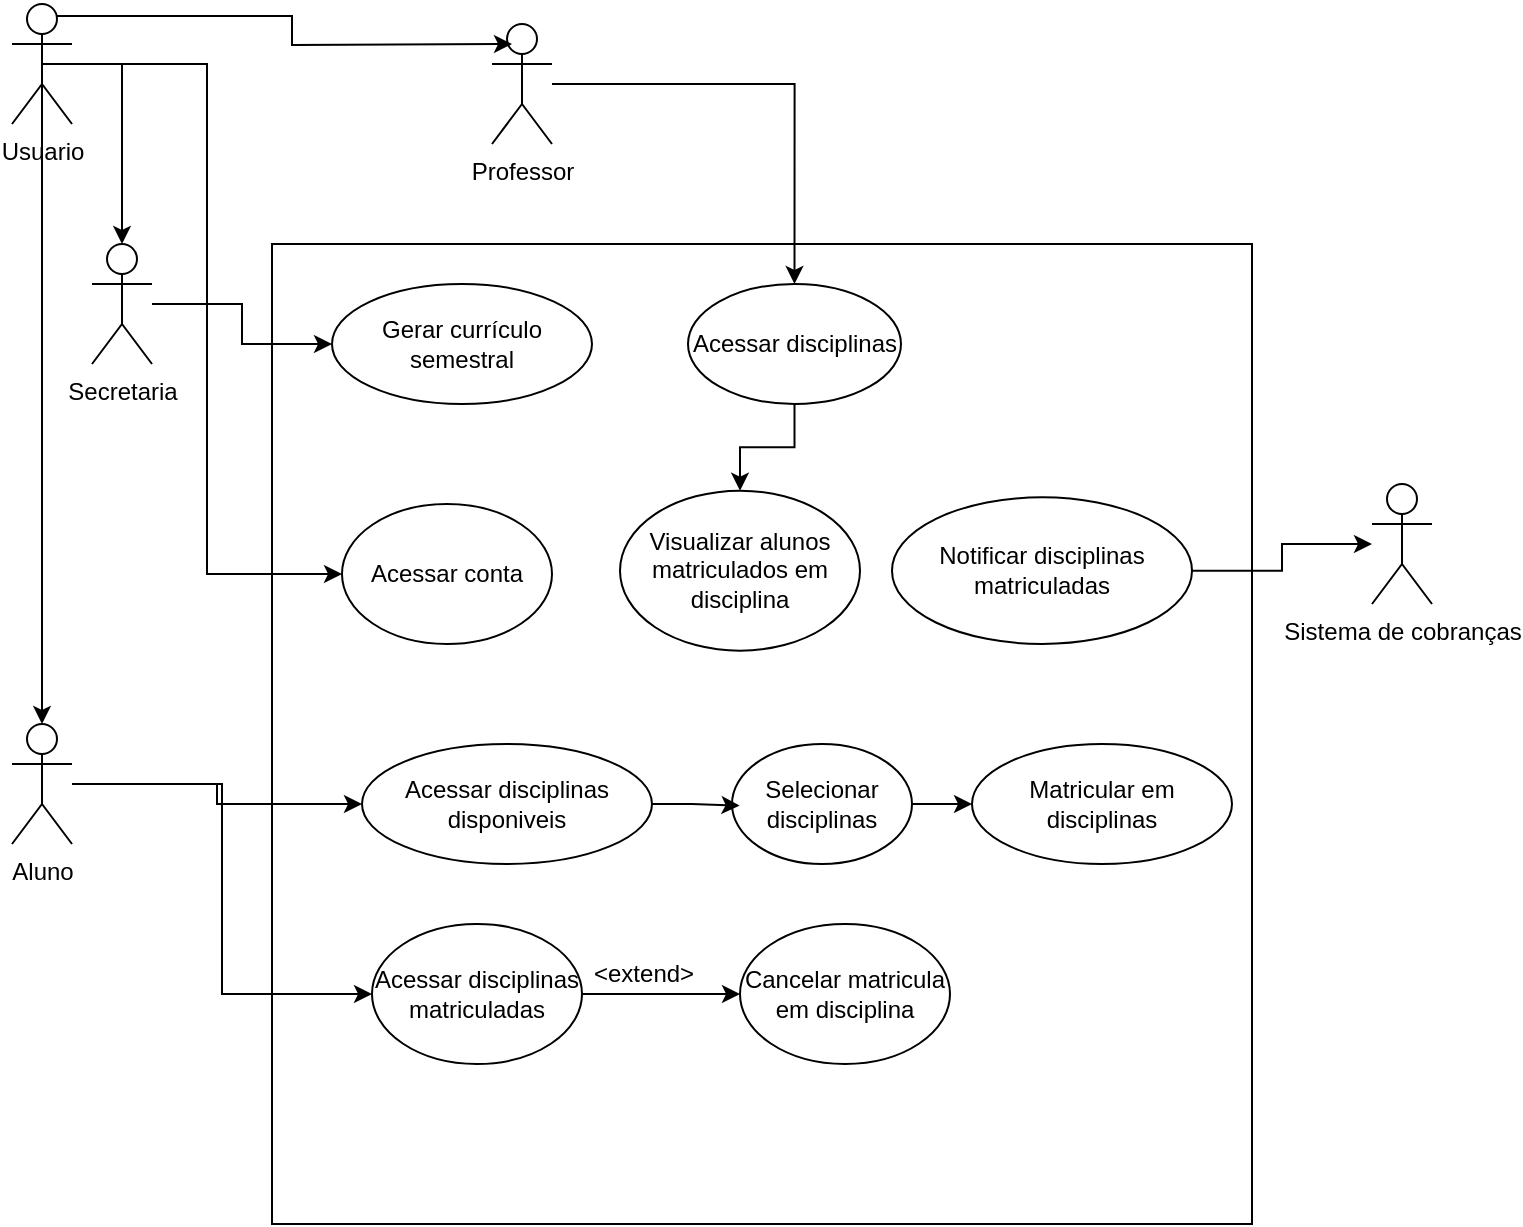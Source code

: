 <mxfile version="28.0.9">
  <diagram name="Página-1" id="YBikRukzHty_zf22ER6B">
    <mxGraphModel dx="1056" dy="583" grid="1" gridSize="10" guides="1" tooltips="1" connect="1" arrows="1" fold="1" page="1" pageScale="1" pageWidth="827" pageHeight="1169" math="0" shadow="0">
      <root>
        <mxCell id="0" />
        <mxCell id="1" parent="0" />
        <mxCell id="qnxDSa77H0fjLafXi2Mj-13" style="edgeStyle=orthogonalEdgeStyle;rounded=0;orthogonalLoop=1;jettySize=auto;html=1;exitX=0.5;exitY=0.5;exitDx=0;exitDy=0;exitPerimeter=0;" parent="1" source="qnxDSa77H0fjLafXi2Mj-1" target="qnxDSa77H0fjLafXi2Mj-12" edge="1">
          <mxGeometry relative="1" as="geometry" />
        </mxCell>
        <mxCell id="qnxDSa77H0fjLafXi2Mj-14" style="edgeStyle=orthogonalEdgeStyle;rounded=0;orthogonalLoop=1;jettySize=auto;html=1;exitX=0.5;exitY=0.5;exitDx=0;exitDy=0;exitPerimeter=0;" parent="1" source="qnxDSa77H0fjLafXi2Mj-1" target="qnxDSa77H0fjLafXi2Mj-5" edge="1">
          <mxGeometry relative="1" as="geometry">
            <mxPoint x="30" y="400.0" as="targetPoint" />
          </mxGeometry>
        </mxCell>
        <mxCell id="qnxDSa77H0fjLafXi2Mj-4" value="" style="whiteSpace=wrap;html=1;aspect=fixed;" parent="1" vertex="1">
          <mxGeometry x="180" y="130" width="490" height="490" as="geometry" />
        </mxCell>
        <mxCell id="IGtW3P_3pS_0LMBnTlr8-17" style="edgeStyle=orthogonalEdgeStyle;rounded=0;orthogonalLoop=1;jettySize=auto;html=1;entryX=0;entryY=0.5;entryDx=0;entryDy=0;" edge="1" parent="1" source="qnxDSa77H0fjLafXi2Mj-1" target="IGtW3P_3pS_0LMBnTlr8-15">
          <mxGeometry relative="1" as="geometry" />
        </mxCell>
        <mxCell id="qnxDSa77H0fjLafXi2Mj-1" value="Usuario" style="shape=umlActor;verticalLabelPosition=bottom;verticalAlign=top;html=1;outlineConnect=0;" parent="1" vertex="1">
          <mxGeometry x="50" y="10" width="30" height="60" as="geometry" />
        </mxCell>
        <mxCell id="IGtW3P_3pS_0LMBnTlr8-8" style="edgeStyle=orthogonalEdgeStyle;rounded=0;orthogonalLoop=1;jettySize=auto;html=1;" edge="1" parent="1" source="qnxDSa77H0fjLafXi2Mj-5" target="IGtW3P_3pS_0LMBnTlr8-7">
          <mxGeometry relative="1" as="geometry" />
        </mxCell>
        <mxCell id="IGtW3P_3pS_0LMBnTlr8-11" style="edgeStyle=orthogonalEdgeStyle;rounded=0;orthogonalLoop=1;jettySize=auto;html=1;entryX=0;entryY=0.5;entryDx=0;entryDy=0;" edge="1" parent="1" source="qnxDSa77H0fjLafXi2Mj-5" target="IGtW3P_3pS_0LMBnTlr8-10">
          <mxGeometry relative="1" as="geometry" />
        </mxCell>
        <mxCell id="qnxDSa77H0fjLafXi2Mj-5" value="Aluno" style="shape=umlActor;verticalLabelPosition=bottom;verticalAlign=top;html=1;outlineConnect=0;" parent="1" vertex="1">
          <mxGeometry x="50" y="370" width="30" height="60" as="geometry" />
        </mxCell>
        <mxCell id="IGtW3P_3pS_0LMBnTlr8-27" style="edgeStyle=orthogonalEdgeStyle;rounded=0;orthogonalLoop=1;jettySize=auto;html=1;entryX=0.5;entryY=0;entryDx=0;entryDy=0;" edge="1" parent="1" source="qnxDSa77H0fjLafXi2Mj-8" target="IGtW3P_3pS_0LMBnTlr8-26">
          <mxGeometry relative="1" as="geometry" />
        </mxCell>
        <mxCell id="qnxDSa77H0fjLafXi2Mj-8" value="&lt;div&gt;Professor&lt;/div&gt;" style="shape=umlActor;verticalLabelPosition=bottom;verticalAlign=top;html=1;outlineConnect=0;" parent="1" vertex="1">
          <mxGeometry x="290" y="20" width="30" height="60" as="geometry" />
        </mxCell>
        <mxCell id="qnxDSa77H0fjLafXi2Mj-9" style="edgeStyle=orthogonalEdgeStyle;rounded=0;orthogonalLoop=1;jettySize=auto;html=1;entryX=0;entryY=0.333;entryDx=0;entryDy=0;entryPerimeter=0;exitX=0.75;exitY=0.1;exitDx=0;exitDy=0;exitPerimeter=0;" parent="1" source="qnxDSa77H0fjLafXi2Mj-1" edge="1">
          <mxGeometry relative="1" as="geometry">
            <mxPoint x="90" y="30" as="sourcePoint" />
            <mxPoint x="300" y="30" as="targetPoint" />
          </mxGeometry>
        </mxCell>
        <mxCell id="IGtW3P_3pS_0LMBnTlr8-6" style="edgeStyle=orthogonalEdgeStyle;rounded=0;orthogonalLoop=1;jettySize=auto;html=1;" edge="1" parent="1" source="qnxDSa77H0fjLafXi2Mj-12" target="IGtW3P_3pS_0LMBnTlr8-5">
          <mxGeometry relative="1" as="geometry" />
        </mxCell>
        <mxCell id="qnxDSa77H0fjLafXi2Mj-12" value="Secretaria" style="shape=umlActor;verticalLabelPosition=bottom;verticalAlign=top;html=1;outlineConnect=0;" parent="1" vertex="1">
          <mxGeometry x="90" y="130" width="30" height="60" as="geometry" />
        </mxCell>
        <mxCell id="IGtW3P_3pS_0LMBnTlr8-5" value="Gerar currículo semestral" style="ellipse;whiteSpace=wrap;html=1;" vertex="1" parent="1">
          <mxGeometry x="210" y="150" width="130" height="60" as="geometry" />
        </mxCell>
        <mxCell id="IGtW3P_3pS_0LMBnTlr8-7" value="&lt;div&gt;Acessar disciplinas disponiveis&lt;br&gt;&lt;/div&gt;" style="ellipse;whiteSpace=wrap;html=1;" vertex="1" parent="1">
          <mxGeometry x="225" y="380" width="145" height="60" as="geometry" />
        </mxCell>
        <mxCell id="IGtW3P_3pS_0LMBnTlr8-13" style="edgeStyle=orthogonalEdgeStyle;rounded=0;orthogonalLoop=1;jettySize=auto;html=1;entryX=0;entryY=0.5;entryDx=0;entryDy=0;" edge="1" parent="1" source="IGtW3P_3pS_0LMBnTlr8-10" target="IGtW3P_3pS_0LMBnTlr8-12">
          <mxGeometry relative="1" as="geometry" />
        </mxCell>
        <mxCell id="IGtW3P_3pS_0LMBnTlr8-10" value="Acessar disciplinas matriculadas" style="ellipse;whiteSpace=wrap;html=1;" vertex="1" parent="1">
          <mxGeometry x="230" y="470" width="105" height="70" as="geometry" />
        </mxCell>
        <mxCell id="IGtW3P_3pS_0LMBnTlr8-12" value="Cancelar matricula em disciplina" style="ellipse;whiteSpace=wrap;html=1;" vertex="1" parent="1">
          <mxGeometry x="414" y="470" width="105" height="70" as="geometry" />
        </mxCell>
        <mxCell id="IGtW3P_3pS_0LMBnTlr8-14" value="&amp;lt;extend&amp;gt;" style="text;strokeColor=none;fillColor=none;align=left;verticalAlign=middle;spacingLeft=4;spacingRight=4;overflow=hidden;points=[[0,0.5],[1,0.5]];portConstraint=eastwest;rotatable=0;whiteSpace=wrap;html=1;" vertex="1" parent="1">
          <mxGeometry x="335" y="480" width="80" height="30" as="geometry" />
        </mxCell>
        <mxCell id="IGtW3P_3pS_0LMBnTlr8-15" value="Acessar conta" style="ellipse;whiteSpace=wrap;html=1;" vertex="1" parent="1">
          <mxGeometry x="215" y="260" width="105" height="70" as="geometry" />
        </mxCell>
        <mxCell id="IGtW3P_3pS_0LMBnTlr8-18" value="Sistema de cobranças" style="shape=umlActor;verticalLabelPosition=bottom;verticalAlign=top;html=1;outlineConnect=0;" vertex="1" parent="1">
          <mxGeometry x="730" y="250" width="30" height="60" as="geometry" />
        </mxCell>
        <mxCell id="IGtW3P_3pS_0LMBnTlr8-22" style="edgeStyle=orthogonalEdgeStyle;rounded=0;orthogonalLoop=1;jettySize=auto;html=1;entryX=0;entryY=0.5;entryDx=0;entryDy=0;" edge="1" parent="1" source="IGtW3P_3pS_0LMBnTlr8-19" target="IGtW3P_3pS_0LMBnTlr8-21">
          <mxGeometry relative="1" as="geometry" />
        </mxCell>
        <mxCell id="IGtW3P_3pS_0LMBnTlr8-19" value="Selecionar disciplinas" style="ellipse;whiteSpace=wrap;html=1;" vertex="1" parent="1">
          <mxGeometry x="410" y="380" width="90" height="60" as="geometry" />
        </mxCell>
        <mxCell id="IGtW3P_3pS_0LMBnTlr8-20" style="edgeStyle=orthogonalEdgeStyle;rounded=0;orthogonalLoop=1;jettySize=auto;html=1;entryX=0.042;entryY=0.513;entryDx=0;entryDy=0;entryPerimeter=0;" edge="1" parent="1" source="IGtW3P_3pS_0LMBnTlr8-7" target="IGtW3P_3pS_0LMBnTlr8-19">
          <mxGeometry relative="1" as="geometry" />
        </mxCell>
        <mxCell id="IGtW3P_3pS_0LMBnTlr8-21" value="&lt;div&gt;Matricular em&lt;/div&gt;&lt;div&gt;disciplinas&lt;br&gt;&lt;/div&gt;" style="ellipse;whiteSpace=wrap;html=1;" vertex="1" parent="1">
          <mxGeometry x="530" y="380" width="130" height="60" as="geometry" />
        </mxCell>
        <mxCell id="IGtW3P_3pS_0LMBnTlr8-28" style="edgeStyle=orthogonalEdgeStyle;rounded=0;orthogonalLoop=1;jettySize=auto;html=1;" edge="1" parent="1" source="IGtW3P_3pS_0LMBnTlr8-23" target="IGtW3P_3pS_0LMBnTlr8-18">
          <mxGeometry relative="1" as="geometry" />
        </mxCell>
        <mxCell id="IGtW3P_3pS_0LMBnTlr8-23" value="Notificar disciplinas matriculadas" style="ellipse;whiteSpace=wrap;html=1;" vertex="1" parent="1">
          <mxGeometry x="490" y="256.67" width="150" height="73.33" as="geometry" />
        </mxCell>
        <mxCell id="IGtW3P_3pS_0LMBnTlr8-30" style="edgeStyle=orthogonalEdgeStyle;rounded=0;orthogonalLoop=1;jettySize=auto;html=1;entryX=0.5;entryY=0;entryDx=0;entryDy=0;" edge="1" parent="1" source="IGtW3P_3pS_0LMBnTlr8-26" target="IGtW3P_3pS_0LMBnTlr8-29">
          <mxGeometry relative="1" as="geometry" />
        </mxCell>
        <mxCell id="IGtW3P_3pS_0LMBnTlr8-26" value="Acessar disciplinas" style="ellipse;whiteSpace=wrap;html=1;" vertex="1" parent="1">
          <mxGeometry x="388" y="150" width="106.5" height="60" as="geometry" />
        </mxCell>
        <mxCell id="IGtW3P_3pS_0LMBnTlr8-29" value="Visualizar alunos matriculados em disciplina" style="ellipse;whiteSpace=wrap;html=1;" vertex="1" parent="1">
          <mxGeometry x="354" y="253.34" width="120" height="80" as="geometry" />
        </mxCell>
      </root>
    </mxGraphModel>
  </diagram>
</mxfile>
